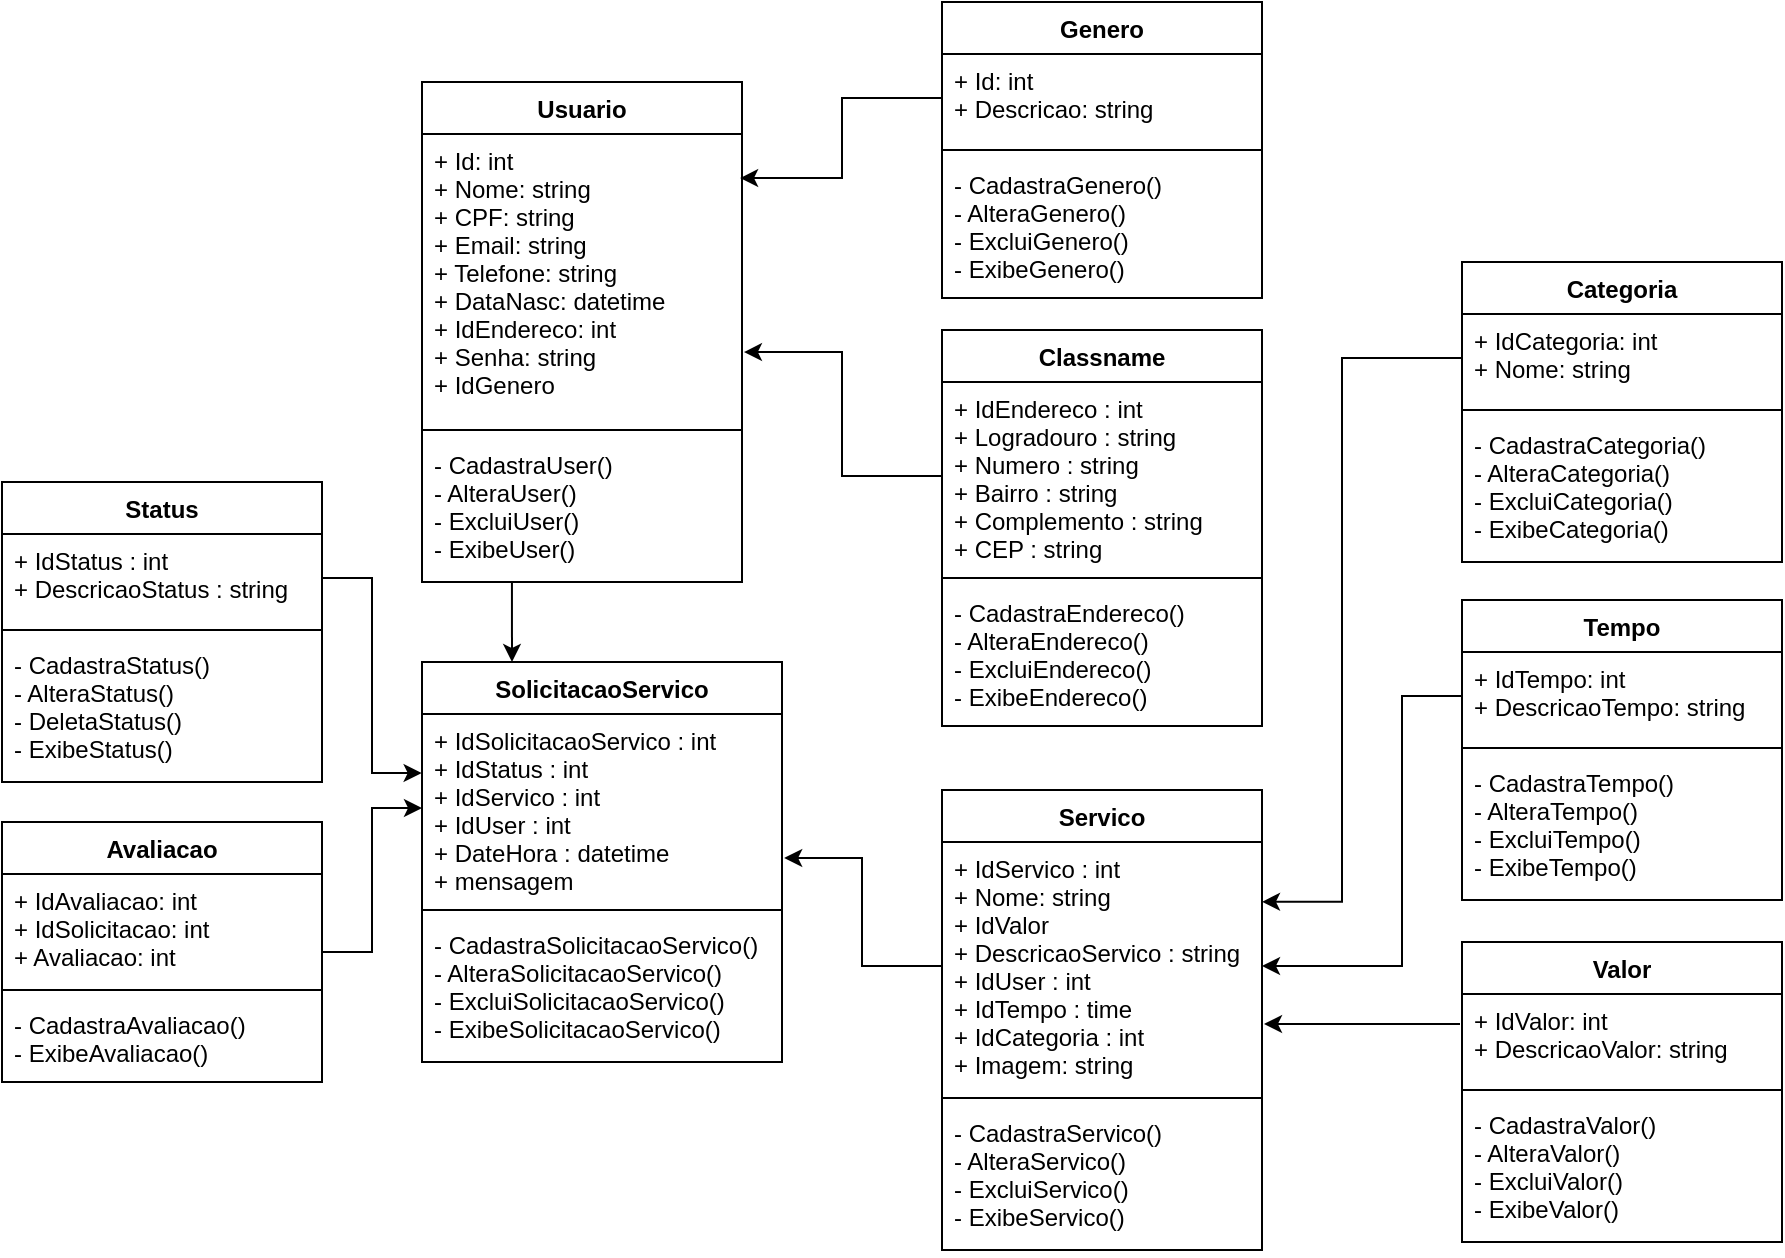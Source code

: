 <mxfile version="13.6.2"><diagram id="C5RBs43oDa-KdzZeNtuy" name="Page-1"><mxGraphModel dx="1656" dy="904" grid="1" gridSize="10" guides="1" tooltips="1" connect="1" arrows="1" fold="1" page="1" pageScale="1" pageWidth="827" pageHeight="1169" math="0" shadow="0"><root><mxCell id="WIyWlLk6GJQsqaUBKTNV-0"/><mxCell id="WIyWlLk6GJQsqaUBKTNV-1" parent="WIyWlLk6GJQsqaUBKTNV-0"/><mxCell id="GKiGnYwBJWfctKgJCJey-12" style="edgeStyle=orthogonalEdgeStyle;rounded=0;orthogonalLoop=1;jettySize=auto;html=1;entryX=0.994;entryY=0.153;entryDx=0;entryDy=0;entryPerimeter=0;" edge="1" parent="WIyWlLk6GJQsqaUBKTNV-1" source="GKiGnYwBJWfctKgJCJey-9" target="GKiGnYwBJWfctKgJCJey-5"><mxGeometry relative="1" as="geometry"/></mxCell><mxCell id="GKiGnYwBJWfctKgJCJey-17" style="edgeStyle=orthogonalEdgeStyle;rounded=0;orthogonalLoop=1;jettySize=auto;html=1;exitX=0;exitY=0.5;exitDx=0;exitDy=0;entryX=1.006;entryY=0.757;entryDx=0;entryDy=0;entryPerimeter=0;" edge="1" parent="WIyWlLk6GJQsqaUBKTNV-1" source="GKiGnYwBJWfctKgJCJey-14" target="GKiGnYwBJWfctKgJCJey-5"><mxGeometry relative="1" as="geometry"/></mxCell><mxCell id="GKiGnYwBJWfctKgJCJey-4" value="Usuario" style="swimlane;fontStyle=1;align=center;verticalAlign=top;childLayout=stackLayout;horizontal=1;startSize=26;horizontalStack=0;resizeParent=1;resizeParentMax=0;resizeLast=0;collapsible=1;marginBottom=0;strokeColor=#000000;" vertex="1" parent="WIyWlLk6GJQsqaUBKTNV-1"><mxGeometry x="210" y="70" width="160" height="250" as="geometry"/></mxCell><mxCell id="GKiGnYwBJWfctKgJCJey-5" value="+ Id: int&#10;+ Nome: string&#10;+ CPF: string&#10;+ Email: string&#10;+ Telefone: string&#10;+ DataNasc: datetime&#10;+ IdEndereco: int&#10;+ Senha: string&#10;+ IdGenero" style="text;strokeColor=none;fillColor=none;align=left;verticalAlign=top;spacingLeft=4;spacingRight=4;overflow=hidden;rotatable=0;points=[[0,0.5],[1,0.5]];portConstraint=eastwest;" vertex="1" parent="GKiGnYwBJWfctKgJCJey-4"><mxGeometry y="26" width="160" height="144" as="geometry"/></mxCell><mxCell id="GKiGnYwBJWfctKgJCJey-6" value="" style="line;strokeWidth=1;fillColor=none;align=left;verticalAlign=middle;spacingTop=-1;spacingLeft=3;spacingRight=3;rotatable=0;labelPosition=right;points=[];portConstraint=eastwest;" vertex="1" parent="GKiGnYwBJWfctKgJCJey-4"><mxGeometry y="170" width="160" height="8" as="geometry"/></mxCell><mxCell id="GKiGnYwBJWfctKgJCJey-7" value="- CadastraUser()&#10;- AlteraUser()&#10;- ExcluiUser()&#10;- ExibeUser()" style="text;strokeColor=none;fillColor=none;align=left;verticalAlign=top;spacingLeft=4;spacingRight=4;overflow=hidden;rotatable=0;points=[[0,0.5],[1,0.5]];portConstraint=eastwest;" vertex="1" parent="GKiGnYwBJWfctKgJCJey-4"><mxGeometry y="178" width="160" height="72" as="geometry"/></mxCell><mxCell id="GKiGnYwBJWfctKgJCJey-8" value="Genero" style="swimlane;fontStyle=1;align=center;verticalAlign=top;childLayout=stackLayout;horizontal=1;startSize=26;horizontalStack=0;resizeParent=1;resizeParentMax=0;resizeLast=0;collapsible=1;marginBottom=0;strokeColor=#000000;" vertex="1" parent="WIyWlLk6GJQsqaUBKTNV-1"><mxGeometry x="470" y="30" width="160" height="148" as="geometry"/></mxCell><mxCell id="GKiGnYwBJWfctKgJCJey-9" value="+ Id: int&#10;+ Descricao: string" style="text;strokeColor=none;fillColor=none;align=left;verticalAlign=top;spacingLeft=4;spacingRight=4;overflow=hidden;rotatable=0;points=[[0,0.5],[1,0.5]];portConstraint=eastwest;" vertex="1" parent="GKiGnYwBJWfctKgJCJey-8"><mxGeometry y="26" width="160" height="44" as="geometry"/></mxCell><mxCell id="GKiGnYwBJWfctKgJCJey-10" value="" style="line;strokeWidth=1;fillColor=none;align=left;verticalAlign=middle;spacingTop=-1;spacingLeft=3;spacingRight=3;rotatable=0;labelPosition=right;points=[];portConstraint=eastwest;" vertex="1" parent="GKiGnYwBJWfctKgJCJey-8"><mxGeometry y="70" width="160" height="8" as="geometry"/></mxCell><mxCell id="GKiGnYwBJWfctKgJCJey-11" value="- CadastraGenero()&#10;- AlteraGenero()&#10;- ExcluiGenero()&#10;- ExibeGenero()" style="text;strokeColor=none;fillColor=none;align=left;verticalAlign=top;spacingLeft=4;spacingRight=4;overflow=hidden;rotatable=0;points=[[0,0.5],[1,0.5]];portConstraint=eastwest;" vertex="1" parent="GKiGnYwBJWfctKgJCJey-8"><mxGeometry y="78" width="160" height="70" as="geometry"/></mxCell><mxCell id="GKiGnYwBJWfctKgJCJey-13" value="Classname" style="swimlane;fontStyle=1;align=center;verticalAlign=top;childLayout=stackLayout;horizontal=1;startSize=26;horizontalStack=0;resizeParent=1;resizeParentMax=0;resizeLast=0;collapsible=1;marginBottom=0;strokeColor=#000000;" vertex="1" parent="WIyWlLk6GJQsqaUBKTNV-1"><mxGeometry x="470" y="194" width="160" height="198" as="geometry"/></mxCell><mxCell id="GKiGnYwBJWfctKgJCJey-14" value="+ IdEndereco : int&#10;+ Logradouro : string&#10;+ Numero : string&#10;+ Bairro : string&#10;+ Complemento : string&#10;+ CEP : string" style="text;strokeColor=none;fillColor=none;align=left;verticalAlign=top;spacingLeft=4;spacingRight=4;overflow=hidden;rotatable=0;points=[[0,0.5],[1,0.5]];portConstraint=eastwest;" vertex="1" parent="GKiGnYwBJWfctKgJCJey-13"><mxGeometry y="26" width="160" height="94" as="geometry"/></mxCell><mxCell id="GKiGnYwBJWfctKgJCJey-15" value="" style="line;strokeWidth=1;fillColor=none;align=left;verticalAlign=middle;spacingTop=-1;spacingLeft=3;spacingRight=3;rotatable=0;labelPosition=right;points=[];portConstraint=eastwest;" vertex="1" parent="GKiGnYwBJWfctKgJCJey-13"><mxGeometry y="120" width="160" height="8" as="geometry"/></mxCell><mxCell id="GKiGnYwBJWfctKgJCJey-16" value="- CadastraEndereco()&#10;- AlteraEndereco()&#10;- ExcluiEndereco()&#10;- ExibeEndereco()" style="text;strokeColor=none;fillColor=none;align=left;verticalAlign=top;spacingLeft=4;spacingRight=4;overflow=hidden;rotatable=0;points=[[0,0.5],[1,0.5]];portConstraint=eastwest;" vertex="1" parent="GKiGnYwBJWfctKgJCJey-13"><mxGeometry y="128" width="160" height="70" as="geometry"/></mxCell><mxCell id="GKiGnYwBJWfctKgJCJey-18" value="SolicitacaoServico" style="swimlane;fontStyle=1;align=center;verticalAlign=top;childLayout=stackLayout;horizontal=1;startSize=26;horizontalStack=0;resizeParent=1;resizeParentMax=0;resizeLast=0;collapsible=1;marginBottom=0;strokeColor=#000000;" vertex="1" parent="WIyWlLk6GJQsqaUBKTNV-1"><mxGeometry x="210" y="360" width="180" height="200" as="geometry"/></mxCell><mxCell id="GKiGnYwBJWfctKgJCJey-19" value="+ IdSolicitacaoServico : int&#10;+ IdStatus : int&#10;+ IdServico : int&#10;+ IdUser : int&#10;+ DateHora : datetime&#10;+ mensagem" style="text;strokeColor=none;fillColor=none;align=left;verticalAlign=top;spacingLeft=4;spacingRight=4;overflow=hidden;rotatable=0;points=[[0,0.5],[1,0.5]];portConstraint=eastwest;" vertex="1" parent="GKiGnYwBJWfctKgJCJey-18"><mxGeometry y="26" width="180" height="94" as="geometry"/></mxCell><mxCell id="GKiGnYwBJWfctKgJCJey-20" value="" style="line;strokeWidth=1;fillColor=none;align=left;verticalAlign=middle;spacingTop=-1;spacingLeft=3;spacingRight=3;rotatable=0;labelPosition=right;points=[];portConstraint=eastwest;" vertex="1" parent="GKiGnYwBJWfctKgJCJey-18"><mxGeometry y="120" width="180" height="8" as="geometry"/></mxCell><mxCell id="GKiGnYwBJWfctKgJCJey-21" value="- CadastraSolicitacaoServico()&#10;- AlteraSolicitacaoServico()&#10;- ExcluiSolicitacaoServico()&#10;- ExibeSolicitacaoServico()" style="text;strokeColor=none;fillColor=none;align=left;verticalAlign=top;spacingLeft=4;spacingRight=4;overflow=hidden;rotatable=0;points=[[0,0.5],[1,0.5]];portConstraint=eastwest;" vertex="1" parent="GKiGnYwBJWfctKgJCJey-18"><mxGeometry y="128" width="180" height="72" as="geometry"/></mxCell><mxCell id="GKiGnYwBJWfctKgJCJey-26" style="edgeStyle=orthogonalEdgeStyle;rounded=0;orthogonalLoop=1;jettySize=auto;html=1;entryX=-0.001;entryY=0.314;entryDx=0;entryDy=0;entryPerimeter=0;" edge="1" parent="WIyWlLk6GJQsqaUBKTNV-1" source="GKiGnYwBJWfctKgJCJey-23" target="GKiGnYwBJWfctKgJCJey-19"><mxGeometry relative="1" as="geometry"/></mxCell><mxCell id="GKiGnYwBJWfctKgJCJey-27" style="edgeStyle=orthogonalEdgeStyle;rounded=0;orthogonalLoop=1;jettySize=auto;html=1;exitX=0.281;exitY=1;exitDx=0;exitDy=0;entryX=0.25;entryY=0;entryDx=0;entryDy=0;exitPerimeter=0;" edge="1" parent="WIyWlLk6GJQsqaUBKTNV-1" source="GKiGnYwBJWfctKgJCJey-7" target="GKiGnYwBJWfctKgJCJey-18"><mxGeometry relative="1" as="geometry"/></mxCell><mxCell id="GKiGnYwBJWfctKgJCJey-28" value="Servico" style="swimlane;fontStyle=1;align=center;verticalAlign=top;childLayout=stackLayout;horizontal=1;startSize=26;horizontalStack=0;resizeParent=1;resizeParentMax=0;resizeLast=0;collapsible=1;marginBottom=0;strokeColor=#000000;" vertex="1" parent="WIyWlLk6GJQsqaUBKTNV-1"><mxGeometry x="470" y="424" width="160" height="230" as="geometry"/></mxCell><mxCell id="GKiGnYwBJWfctKgJCJey-29" value="+ IdServico : int&#10;+ Nome: string&#10;+ IdValor&#10;+ DescricaoServico : string&#10;+ IdUser : int&#10;+ IdTempo : time&#10;+ IdCategoria : int&#10;+ Imagem: string" style="text;strokeColor=none;fillColor=none;align=left;verticalAlign=top;spacingLeft=4;spacingRight=4;overflow=hidden;rotatable=0;points=[[0,0.5],[1,0.5]];portConstraint=eastwest;" vertex="1" parent="GKiGnYwBJWfctKgJCJey-28"><mxGeometry y="26" width="160" height="124" as="geometry"/></mxCell><mxCell id="GKiGnYwBJWfctKgJCJey-30" value="" style="line;strokeWidth=1;fillColor=none;align=left;verticalAlign=middle;spacingTop=-1;spacingLeft=3;spacingRight=3;rotatable=0;labelPosition=right;points=[];portConstraint=eastwest;" vertex="1" parent="GKiGnYwBJWfctKgJCJey-28"><mxGeometry y="150" width="160" height="8" as="geometry"/></mxCell><mxCell id="GKiGnYwBJWfctKgJCJey-31" value="- CadastraServico()&#10;- AlteraServico()&#10;- ExcluiServico()&#10;- ExibeServico()" style="text;strokeColor=none;fillColor=none;align=left;verticalAlign=top;spacingLeft=4;spacingRight=4;overflow=hidden;rotatable=0;points=[[0,0.5],[1,0.5]];portConstraint=eastwest;" vertex="1" parent="GKiGnYwBJWfctKgJCJey-28"><mxGeometry y="158" width="160" height="72" as="geometry"/></mxCell><mxCell id="GKiGnYwBJWfctKgJCJey-44" style="edgeStyle=orthogonalEdgeStyle;rounded=0;orthogonalLoop=1;jettySize=auto;html=1;entryX=1.006;entryY=0.766;entryDx=0;entryDy=0;entryPerimeter=0;" edge="1" parent="WIyWlLk6GJQsqaUBKTNV-1" source="GKiGnYwBJWfctKgJCJey-29" target="GKiGnYwBJWfctKgJCJey-19"><mxGeometry relative="1" as="geometry"/></mxCell><mxCell id="GKiGnYwBJWfctKgJCJey-45" style="edgeStyle=orthogonalEdgeStyle;rounded=0;orthogonalLoop=1;jettySize=auto;html=1;entryX=1;entryY=0.241;entryDx=0;entryDy=0;entryPerimeter=0;" edge="1" parent="WIyWlLk6GJQsqaUBKTNV-1" source="GKiGnYwBJWfctKgJCJey-33" target="GKiGnYwBJWfctKgJCJey-29"><mxGeometry relative="1" as="geometry"><mxPoint x="632" y="480" as="targetPoint"/><Array as="points"><mxPoint x="670" y="208"/><mxPoint x="670" y="480"/></Array></mxGeometry></mxCell><mxCell id="GKiGnYwBJWfctKgJCJey-46" style="edgeStyle=orthogonalEdgeStyle;rounded=0;orthogonalLoop=1;jettySize=auto;html=1;entryX=1;entryY=0.5;entryDx=0;entryDy=0;" edge="1" parent="WIyWlLk6GJQsqaUBKTNV-1" source="GKiGnYwBJWfctKgJCJey-37" target="GKiGnYwBJWfctKgJCJey-29"><mxGeometry relative="1" as="geometry"><mxPoint x="660" y="500" as="targetPoint"/><Array as="points"><mxPoint x="700" y="377"/><mxPoint x="700" y="512"/></Array></mxGeometry></mxCell><mxCell id="GKiGnYwBJWfctKgJCJey-47" style="edgeStyle=orthogonalEdgeStyle;rounded=0;orthogonalLoop=1;jettySize=auto;html=1;" edge="1" parent="WIyWlLk6GJQsqaUBKTNV-1"><mxGeometry relative="1" as="geometry"><mxPoint x="729" y="541" as="sourcePoint"/><mxPoint x="631" y="541" as="targetPoint"/></mxGeometry></mxCell><mxCell id="GKiGnYwBJWfctKgJCJey-52" style="edgeStyle=orthogonalEdgeStyle;rounded=0;orthogonalLoop=1;jettySize=auto;html=1;entryX=0;entryY=0.5;entryDx=0;entryDy=0;" edge="1" parent="WIyWlLk6GJQsqaUBKTNV-1" source="GKiGnYwBJWfctKgJCJey-48" target="GKiGnYwBJWfctKgJCJey-19"><mxGeometry relative="1" as="geometry"/></mxCell><mxCell id="GKiGnYwBJWfctKgJCJey-22" value="Status" style="swimlane;fontStyle=1;align=center;verticalAlign=top;childLayout=stackLayout;horizontal=1;startSize=26;horizontalStack=0;resizeParent=1;resizeParentMax=0;resizeLast=0;collapsible=1;marginBottom=0;strokeColor=#000000;" vertex="1" parent="WIyWlLk6GJQsqaUBKTNV-1"><mxGeometry y="270" width="160" height="150" as="geometry"/></mxCell><mxCell id="GKiGnYwBJWfctKgJCJey-23" value="+ IdStatus : int&#10;+ DescricaoStatus : string" style="text;strokeColor=none;fillColor=none;align=left;verticalAlign=top;spacingLeft=4;spacingRight=4;overflow=hidden;rotatable=0;points=[[0,0.5],[1,0.5]];portConstraint=eastwest;" vertex="1" parent="GKiGnYwBJWfctKgJCJey-22"><mxGeometry y="26" width="160" height="44" as="geometry"/></mxCell><mxCell id="GKiGnYwBJWfctKgJCJey-24" value="" style="line;strokeWidth=1;fillColor=none;align=left;verticalAlign=middle;spacingTop=-1;spacingLeft=3;spacingRight=3;rotatable=0;labelPosition=right;points=[];portConstraint=eastwest;" vertex="1" parent="GKiGnYwBJWfctKgJCJey-22"><mxGeometry y="70" width="160" height="8" as="geometry"/></mxCell><mxCell id="GKiGnYwBJWfctKgJCJey-25" value="- CadastraStatus()&#10;- AlteraStatus()&#10;- DeletaStatus()&#10;- ExibeStatus()" style="text;strokeColor=none;fillColor=none;align=left;verticalAlign=top;spacingLeft=4;spacingRight=4;overflow=hidden;rotatable=0;points=[[0,0.5],[1,0.5]];portConstraint=eastwest;" vertex="1" parent="GKiGnYwBJWfctKgJCJey-22"><mxGeometry y="78" width="160" height="72" as="geometry"/></mxCell><mxCell id="GKiGnYwBJWfctKgJCJey-48" value="Avaliacao" style="swimlane;fontStyle=1;align=center;verticalAlign=top;childLayout=stackLayout;horizontal=1;startSize=26;horizontalStack=0;resizeParent=1;resizeParentMax=0;resizeLast=0;collapsible=1;marginBottom=0;strokeColor=#000000;" vertex="1" parent="WIyWlLk6GJQsqaUBKTNV-1"><mxGeometry y="440" width="160" height="130" as="geometry"/></mxCell><mxCell id="GKiGnYwBJWfctKgJCJey-49" value="+ IdAvaliacao: int&#10;+ IdSolicitacao: int&#10;+ Avaliacao: int" style="text;strokeColor=none;fillColor=none;align=left;verticalAlign=top;spacingLeft=4;spacingRight=4;overflow=hidden;rotatable=0;points=[[0,0.5],[1,0.5]];portConstraint=eastwest;" vertex="1" parent="GKiGnYwBJWfctKgJCJey-48"><mxGeometry y="26" width="160" height="54" as="geometry"/></mxCell><mxCell id="GKiGnYwBJWfctKgJCJey-50" value="" style="line;strokeWidth=1;fillColor=none;align=left;verticalAlign=middle;spacingTop=-1;spacingLeft=3;spacingRight=3;rotatable=0;labelPosition=right;points=[];portConstraint=eastwest;" vertex="1" parent="GKiGnYwBJWfctKgJCJey-48"><mxGeometry y="80" width="160" height="8" as="geometry"/></mxCell><mxCell id="GKiGnYwBJWfctKgJCJey-51" value="- CadastraAvaliacao()&#10;- ExibeAvaliacao()" style="text;strokeColor=none;fillColor=none;align=left;verticalAlign=top;spacingLeft=4;spacingRight=4;overflow=hidden;rotatable=0;points=[[0,0.5],[1,0.5]];portConstraint=eastwest;" vertex="1" parent="GKiGnYwBJWfctKgJCJey-48"><mxGeometry y="88" width="160" height="42" as="geometry"/></mxCell><mxCell id="GKiGnYwBJWfctKgJCJey-32" value="Categoria" style="swimlane;fontStyle=1;align=center;verticalAlign=top;childLayout=stackLayout;horizontal=1;startSize=26;horizontalStack=0;resizeParent=1;resizeParentMax=0;resizeLast=0;collapsible=1;marginBottom=0;strokeColor=#000000;" vertex="1" parent="WIyWlLk6GJQsqaUBKTNV-1"><mxGeometry x="730" y="160" width="160" height="150" as="geometry"/></mxCell><mxCell id="GKiGnYwBJWfctKgJCJey-33" value="+ IdCategoria: int&#10;+ Nome: string" style="text;strokeColor=none;fillColor=none;align=left;verticalAlign=top;spacingLeft=4;spacingRight=4;overflow=hidden;rotatable=0;points=[[0,0.5],[1,0.5]];portConstraint=eastwest;" vertex="1" parent="GKiGnYwBJWfctKgJCJey-32"><mxGeometry y="26" width="160" height="44" as="geometry"/></mxCell><mxCell id="GKiGnYwBJWfctKgJCJey-34" value="" style="line;strokeWidth=1;fillColor=none;align=left;verticalAlign=middle;spacingTop=-1;spacingLeft=3;spacingRight=3;rotatable=0;labelPosition=right;points=[];portConstraint=eastwest;" vertex="1" parent="GKiGnYwBJWfctKgJCJey-32"><mxGeometry y="70" width="160" height="8" as="geometry"/></mxCell><mxCell id="GKiGnYwBJWfctKgJCJey-35" value="- CadastraCategoria()&#10;- AlteraCategoria()&#10;- ExcluiCategoria()&#10;- ExibeCategoria()" style="text;strokeColor=none;fillColor=none;align=left;verticalAlign=top;spacingLeft=4;spacingRight=4;overflow=hidden;rotatable=0;points=[[0,0.5],[1,0.5]];portConstraint=eastwest;" vertex="1" parent="GKiGnYwBJWfctKgJCJey-32"><mxGeometry y="78" width="160" height="72" as="geometry"/></mxCell><mxCell id="GKiGnYwBJWfctKgJCJey-36" value="Tempo" style="swimlane;fontStyle=1;align=center;verticalAlign=top;childLayout=stackLayout;horizontal=1;startSize=26;horizontalStack=0;resizeParent=1;resizeParentMax=0;resizeLast=0;collapsible=1;marginBottom=0;strokeColor=#000000;" vertex="1" parent="WIyWlLk6GJQsqaUBKTNV-1"><mxGeometry x="730" y="329" width="160" height="150" as="geometry"/></mxCell><mxCell id="GKiGnYwBJWfctKgJCJey-37" value="+ IdTempo: int&#10;+ DescricaoTempo: string" style="text;strokeColor=none;fillColor=none;align=left;verticalAlign=top;spacingLeft=4;spacingRight=4;overflow=hidden;rotatable=0;points=[[0,0.5],[1,0.5]];portConstraint=eastwest;" vertex="1" parent="GKiGnYwBJWfctKgJCJey-36"><mxGeometry y="26" width="160" height="44" as="geometry"/></mxCell><mxCell id="GKiGnYwBJWfctKgJCJey-38" value="" style="line;strokeWidth=1;fillColor=none;align=left;verticalAlign=middle;spacingTop=-1;spacingLeft=3;spacingRight=3;rotatable=0;labelPosition=right;points=[];portConstraint=eastwest;" vertex="1" parent="GKiGnYwBJWfctKgJCJey-36"><mxGeometry y="70" width="160" height="8" as="geometry"/></mxCell><mxCell id="GKiGnYwBJWfctKgJCJey-39" value="- CadastraTempo()&#10;- AlteraTempo()&#10;- ExcluiTempo()&#10;- ExibeTempo()" style="text;strokeColor=none;fillColor=none;align=left;verticalAlign=top;spacingLeft=4;spacingRight=4;overflow=hidden;rotatable=0;points=[[0,0.5],[1,0.5]];portConstraint=eastwest;" vertex="1" parent="GKiGnYwBJWfctKgJCJey-36"><mxGeometry y="78" width="160" height="72" as="geometry"/></mxCell><mxCell id="GKiGnYwBJWfctKgJCJey-40" value="Valor" style="swimlane;fontStyle=1;align=center;verticalAlign=top;childLayout=stackLayout;horizontal=1;startSize=26;horizontalStack=0;resizeParent=1;resizeParentMax=0;resizeLast=0;collapsible=1;marginBottom=0;strokeColor=#000000;" vertex="1" parent="WIyWlLk6GJQsqaUBKTNV-1"><mxGeometry x="730" y="500" width="160" height="150" as="geometry"/></mxCell><mxCell id="GKiGnYwBJWfctKgJCJey-41" value="+ IdValor: int&#10;+ DescricaoValor: string" style="text;strokeColor=none;fillColor=none;align=left;verticalAlign=top;spacingLeft=4;spacingRight=4;overflow=hidden;rotatable=0;points=[[0,0.5],[1,0.5]];portConstraint=eastwest;" vertex="1" parent="GKiGnYwBJWfctKgJCJey-40"><mxGeometry y="26" width="160" height="44" as="geometry"/></mxCell><mxCell id="GKiGnYwBJWfctKgJCJey-42" value="" style="line;strokeWidth=1;fillColor=none;align=left;verticalAlign=middle;spacingTop=-1;spacingLeft=3;spacingRight=3;rotatable=0;labelPosition=right;points=[];portConstraint=eastwest;" vertex="1" parent="GKiGnYwBJWfctKgJCJey-40"><mxGeometry y="70" width="160" height="8" as="geometry"/></mxCell><mxCell id="GKiGnYwBJWfctKgJCJey-43" value="- CadastraValor()&#10;- AlteraValor()&#10;- ExcluiValor()&#10;- ExibeValor()" style="text;strokeColor=none;fillColor=none;align=left;verticalAlign=top;spacingLeft=4;spacingRight=4;overflow=hidden;rotatable=0;points=[[0,0.5],[1,0.5]];portConstraint=eastwest;" vertex="1" parent="GKiGnYwBJWfctKgJCJey-40"><mxGeometry y="78" width="160" height="72" as="geometry"/></mxCell></root></mxGraphModel></diagram></mxfile>